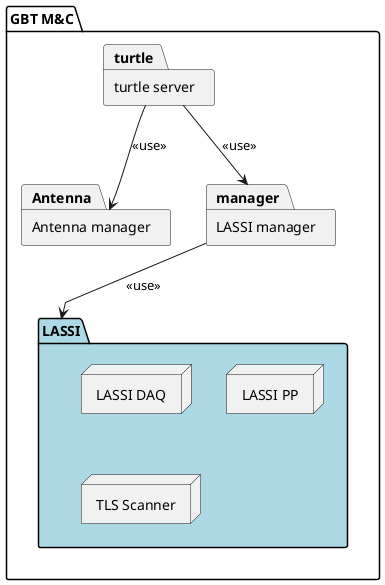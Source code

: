 @startuml
skinparam linetype polyline

package "GBT M&C" {
  package "Antenna manager" as Antenna
  package turtle as "turtle server"
  package "LASSI manager" as manager
  package LASSI #lightblue {
    node "LASSI DAQ"
    node "LASSI PP"
    node "TLS Scanner"
  }

  manager --> LASSI : <<use>>
  turtle --> Antenna : <<use>>
  turtle --> manager : <<use>>

}
@enduml
